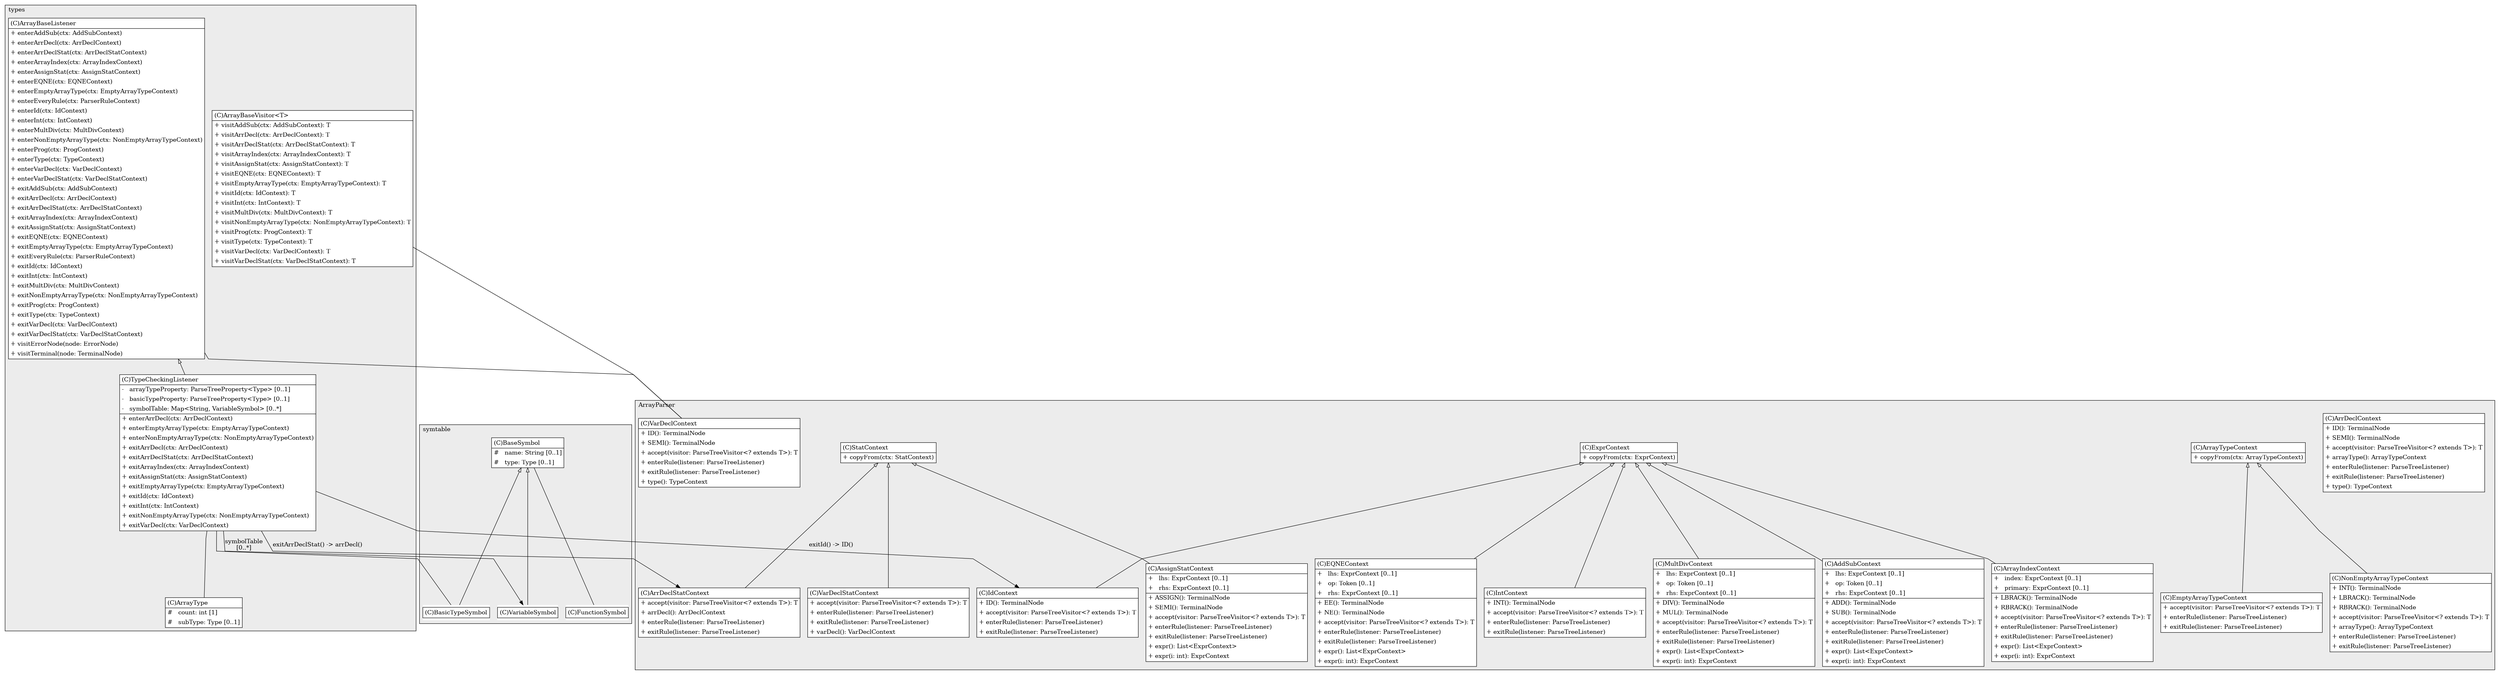 @startuml

/' diagram meta data start
config=StructureConfiguration;
{
  "projectClassification": {
    "searchMode": "OpenProject", // OpenProject, AllProjects
    "includedProjects": "",
    "pathEndKeywords": "*.impl",
    "isClientPath": "",
    "isClientName": "",
    "isTestPath": "",
    "isTestName": "",
    "isMappingPath": "",
    "isMappingName": "",
    "isDataAccessPath": "",
    "isDataAccessName": "",
    "isDataStructurePath": "",
    "isDataStructureName": "",
    "isInterfaceStructuresPath": "",
    "isInterfaceStructuresName": "",
    "isEntryPointPath": "",
    "isEntryPointName": "",
    "treatFinalFieldsAsMandatory": false
  },
  "graphRestriction": {
    "classPackageExcludeFilter": "",
    "classPackageIncludeFilter": "",
    "classNameExcludeFilter": "",
    "classNameIncludeFilter": "",
    "methodNameExcludeFilter": "",
    "methodNameIncludeFilter": "",
    "removeByInheritance": "", // inheritance/annotation based filtering is done in a second step
    "removeByAnnotation": "",
    "removeByClassPackage": "", // cleanup the graph after inheritance/annotation based filtering is done
    "removeByClassName": "",
    "cutMappings": false,
    "cutEnum": true,
    "cutTests": true,
    "cutClient": true,
    "cutDataAccess": false,
    "cutInterfaceStructures": false,
    "cutDataStructures": false,
    "cutGetterAndSetter": true,
    "cutConstructors": true
  },
  "graphTraversal": {
    "forwardDepth": 6,
    "backwardDepth": 6,
    "classPackageExcludeFilter": "",
    "classPackageIncludeFilter": "",
    "classNameExcludeFilter": "",
    "classNameIncludeFilter": "",
    "methodNameExcludeFilter": "",
    "methodNameIncludeFilter": "",
    "hideMappings": false,
    "hideDataStructures": false,
    "hidePrivateMethods": true,
    "hideInterfaceCalls": true, // indirection: implementation -> interface (is hidden) -> implementation
    "onlyShowApplicationEntryPoints": false, // root node is included
    "useMethodCallsForStructureDiagram": "ForwardOnly" // ForwardOnly, BothDirections, No
  },
  "details": {
    "aggregation": "GroupByClass", // ByClass, GroupByClass, None
    "showClassGenericTypes": true,
    "showMethods": true,
    "showMethodParameterNames": true,
    "showMethodParameterTypes": true,
    "showMethodReturnType": true,
    "showPackageLevels": 2,
    "showDetailedClassStructure": true
  },
  "rootClass": "types.TypeCheckingListener",
  "extensionCallbackMethod": "" // qualified.class.name#methodName - signature: public static String method(String)
}
diagram meta data end '/



digraph g {
    rankdir="TB"
    splines=polyline
    

'nodes 
subgraph cluster_110844025 { 
   	label=types
	labeljust=l
	fillcolor="#ececec"
	style=filled
   
   ArrayBaseListener110844025[
	label=<<TABLE BORDER="1" CELLBORDER="0" CELLPADDING="4" CELLSPACING="0">
<TR><TD ALIGN="LEFT" >(C)ArrayBaseListener</TD></TR>
<HR/>
<TR><TD ALIGN="LEFT" >+ enterAddSub(ctx: AddSubContext)</TD></TR>
<TR><TD ALIGN="LEFT" >+ enterArrDecl(ctx: ArrDeclContext)</TD></TR>
<TR><TD ALIGN="LEFT" >+ enterArrDeclStat(ctx: ArrDeclStatContext)</TD></TR>
<TR><TD ALIGN="LEFT" >+ enterArrayIndex(ctx: ArrayIndexContext)</TD></TR>
<TR><TD ALIGN="LEFT" >+ enterAssignStat(ctx: AssignStatContext)</TD></TR>
<TR><TD ALIGN="LEFT" >+ enterEQNE(ctx: EQNEContext)</TD></TR>
<TR><TD ALIGN="LEFT" >+ enterEmptyArrayType(ctx: EmptyArrayTypeContext)</TD></TR>
<TR><TD ALIGN="LEFT" >+ enterEveryRule(ctx: ParserRuleContext)</TD></TR>
<TR><TD ALIGN="LEFT" >+ enterId(ctx: IdContext)</TD></TR>
<TR><TD ALIGN="LEFT" >+ enterInt(ctx: IntContext)</TD></TR>
<TR><TD ALIGN="LEFT" >+ enterMultDiv(ctx: MultDivContext)</TD></TR>
<TR><TD ALIGN="LEFT" >+ enterNonEmptyArrayType(ctx: NonEmptyArrayTypeContext)</TD></TR>
<TR><TD ALIGN="LEFT" >+ enterProg(ctx: ProgContext)</TD></TR>
<TR><TD ALIGN="LEFT" >+ enterType(ctx: TypeContext)</TD></TR>
<TR><TD ALIGN="LEFT" >+ enterVarDecl(ctx: VarDeclContext)</TD></TR>
<TR><TD ALIGN="LEFT" >+ enterVarDeclStat(ctx: VarDeclStatContext)</TD></TR>
<TR><TD ALIGN="LEFT" >+ exitAddSub(ctx: AddSubContext)</TD></TR>
<TR><TD ALIGN="LEFT" >+ exitArrDecl(ctx: ArrDeclContext)</TD></TR>
<TR><TD ALIGN="LEFT" >+ exitArrDeclStat(ctx: ArrDeclStatContext)</TD></TR>
<TR><TD ALIGN="LEFT" >+ exitArrayIndex(ctx: ArrayIndexContext)</TD></TR>
<TR><TD ALIGN="LEFT" >+ exitAssignStat(ctx: AssignStatContext)</TD></TR>
<TR><TD ALIGN="LEFT" >+ exitEQNE(ctx: EQNEContext)</TD></TR>
<TR><TD ALIGN="LEFT" >+ exitEmptyArrayType(ctx: EmptyArrayTypeContext)</TD></TR>
<TR><TD ALIGN="LEFT" >+ exitEveryRule(ctx: ParserRuleContext)</TD></TR>
<TR><TD ALIGN="LEFT" >+ exitId(ctx: IdContext)</TD></TR>
<TR><TD ALIGN="LEFT" >+ exitInt(ctx: IntContext)</TD></TR>
<TR><TD ALIGN="LEFT" >+ exitMultDiv(ctx: MultDivContext)</TD></TR>
<TR><TD ALIGN="LEFT" >+ exitNonEmptyArrayType(ctx: NonEmptyArrayTypeContext)</TD></TR>
<TR><TD ALIGN="LEFT" >+ exitProg(ctx: ProgContext)</TD></TR>
<TR><TD ALIGN="LEFT" >+ exitType(ctx: TypeContext)</TD></TR>
<TR><TD ALIGN="LEFT" >+ exitVarDecl(ctx: VarDeclContext)</TD></TR>
<TR><TD ALIGN="LEFT" >+ exitVarDeclStat(ctx: VarDeclStatContext)</TD></TR>
<TR><TD ALIGN="LEFT" >+ visitErrorNode(node: ErrorNode)</TD></TR>
<TR><TD ALIGN="LEFT" >+ visitTerminal(node: TerminalNode)</TD></TR>
</TABLE>>
	style=filled
	margin=0
	shape=plaintext
	fillcolor="#FFFFFF"
];

ArrayBaseVisitor110844025[
	label=<<TABLE BORDER="1" CELLBORDER="0" CELLPADDING="4" CELLSPACING="0">
<TR><TD ALIGN="LEFT" >(C)ArrayBaseVisitor&lt;T&gt;</TD></TR>
<HR/>
<TR><TD ALIGN="LEFT" >+ visitAddSub(ctx: AddSubContext): T</TD></TR>
<TR><TD ALIGN="LEFT" >+ visitArrDecl(ctx: ArrDeclContext): T</TD></TR>
<TR><TD ALIGN="LEFT" >+ visitArrDeclStat(ctx: ArrDeclStatContext): T</TD></TR>
<TR><TD ALIGN="LEFT" >+ visitArrayIndex(ctx: ArrayIndexContext): T</TD></TR>
<TR><TD ALIGN="LEFT" >+ visitAssignStat(ctx: AssignStatContext): T</TD></TR>
<TR><TD ALIGN="LEFT" >+ visitEQNE(ctx: EQNEContext): T</TD></TR>
<TR><TD ALIGN="LEFT" >+ visitEmptyArrayType(ctx: EmptyArrayTypeContext): T</TD></TR>
<TR><TD ALIGN="LEFT" >+ visitId(ctx: IdContext): T</TD></TR>
<TR><TD ALIGN="LEFT" >+ visitInt(ctx: IntContext): T</TD></TR>
<TR><TD ALIGN="LEFT" >+ visitMultDiv(ctx: MultDivContext): T</TD></TR>
<TR><TD ALIGN="LEFT" >+ visitNonEmptyArrayType(ctx: NonEmptyArrayTypeContext): T</TD></TR>
<TR><TD ALIGN="LEFT" >+ visitProg(ctx: ProgContext): T</TD></TR>
<TR><TD ALIGN="LEFT" >+ visitType(ctx: TypeContext): T</TD></TR>
<TR><TD ALIGN="LEFT" >+ visitVarDecl(ctx: VarDeclContext): T</TD></TR>
<TR><TD ALIGN="LEFT" >+ visitVarDeclStat(ctx: VarDeclStatContext): T</TD></TR>
</TABLE>>
	style=filled
	margin=0
	shape=plaintext
	fillcolor="#FFFFFF"
];

ArrayType110844025[
	label=<<TABLE BORDER="1" CELLBORDER="0" CELLPADDING="4" CELLSPACING="0">
<TR><TD ALIGN="LEFT" >(C)ArrayType</TD></TR>
<HR/>
<TR><TD ALIGN="LEFT" >#   count: int [1]</TD></TR>
<TR><TD ALIGN="LEFT" >#   subType: Type [0..1]</TD></TR>
</TABLE>>
	style=filled
	margin=0
	shape=plaintext
	fillcolor="#FFFFFF"
];

TypeCheckingListener110844025[
	label=<<TABLE BORDER="1" CELLBORDER="0" CELLPADDING="4" CELLSPACING="0">
<TR><TD ALIGN="LEFT" >(C)TypeCheckingListener</TD></TR>
<HR/>
<TR><TD ALIGN="LEFT" >-   arrayTypeProperty: ParseTreeProperty&lt;Type&gt; [0..1]</TD></TR>
<TR><TD ALIGN="LEFT" >-   basicTypeProperty: ParseTreeProperty&lt;Type&gt; [0..1]</TD></TR>
<TR><TD ALIGN="LEFT" >-   symbolTable: Map&lt;String, VariableSymbol&gt; [0..*]</TD></TR>
<HR/>
<TR><TD ALIGN="LEFT" >+ enterArrDecl(ctx: ArrDeclContext)</TD></TR>
<TR><TD ALIGN="LEFT" >+ enterEmptyArrayType(ctx: EmptyArrayTypeContext)</TD></TR>
<TR><TD ALIGN="LEFT" >+ enterNonEmptyArrayType(ctx: NonEmptyArrayTypeContext)</TD></TR>
<TR><TD ALIGN="LEFT" >+ exitArrDecl(ctx: ArrDeclContext)</TD></TR>
<TR><TD ALIGN="LEFT" >+ exitArrDeclStat(ctx: ArrDeclStatContext)</TD></TR>
<TR><TD ALIGN="LEFT" >+ exitArrayIndex(ctx: ArrayIndexContext)</TD></TR>
<TR><TD ALIGN="LEFT" >+ exitAssignStat(ctx: AssignStatContext)</TD></TR>
<TR><TD ALIGN="LEFT" >+ exitEmptyArrayType(ctx: EmptyArrayTypeContext)</TD></TR>
<TR><TD ALIGN="LEFT" >+ exitId(ctx: IdContext)</TD></TR>
<TR><TD ALIGN="LEFT" >+ exitInt(ctx: IntContext)</TD></TR>
<TR><TD ALIGN="LEFT" >+ exitNonEmptyArrayType(ctx: NonEmptyArrayTypeContext)</TD></TR>
<TR><TD ALIGN="LEFT" >+ exitVarDecl(ctx: VarDeclContext)</TD></TR>
</TABLE>>
	style=filled
	margin=0
	shape=plaintext
	fillcolor="#FFFFFF"
];
} 

subgraph cluster_1804181863 { 
   	label=symtable
	labeljust=l
	fillcolor="#ececec"
	style=filled
   
   BaseSymbol1804181863[
	label=<<TABLE BORDER="1" CELLBORDER="0" CELLPADDING="4" CELLSPACING="0">
<TR><TD ALIGN="LEFT" >(C)BaseSymbol</TD></TR>
<HR/>
<TR><TD ALIGN="LEFT" >#   name: String [0..1]</TD></TR>
<TR><TD ALIGN="LEFT" >#   type: Type [0..1]</TD></TR>
</TABLE>>
	style=filled
	margin=0
	shape=plaintext
	fillcolor="#FFFFFF"
];

BasicTypeSymbol1804181863[
	label=<<TABLE BORDER="1" CELLBORDER="0" CELLPADDING="4" CELLSPACING="0">
<TR><TD ALIGN="LEFT" >(C)BasicTypeSymbol</TD></TR>
</TABLE>>
	style=filled
	margin=0
	shape=plaintext
	fillcolor="#FFFFFF"
];

FunctionSymbol1804181863[
	label=<<TABLE BORDER="1" CELLBORDER="0" CELLPADDING="4" CELLSPACING="0">
<TR><TD ALIGN="LEFT" >(C)FunctionSymbol</TD></TR>
</TABLE>>
	style=filled
	margin=0
	shape=plaintext
	fillcolor="#FFFFFF"
];

VariableSymbol1804181863[
	label=<<TABLE BORDER="1" CELLBORDER="0" CELLPADDING="4" CELLSPACING="0">
<TR><TD ALIGN="LEFT" >(C)VariableSymbol</TD></TR>
</TABLE>>
	style=filled
	margin=0
	shape=plaintext
	fillcolor="#FFFFFF"
];
} 

subgraph cluster_2005705800 { 
   	label=ArrayParser
	labeljust=l
	fillcolor="#ececec"
	style=filled
   
   AddSubContext1499169341[
	label=<<TABLE BORDER="1" CELLBORDER="0" CELLPADDING="4" CELLSPACING="0">
<TR><TD ALIGN="LEFT" >(C)AddSubContext</TD></TR>
<HR/>
<TR><TD ALIGN="LEFT" >+   lhs: ExprContext [0..1]</TD></TR>
<TR><TD ALIGN="LEFT" >+   op: Token [0..1]</TD></TR>
<TR><TD ALIGN="LEFT" >+   rhs: ExprContext [0..1]</TD></TR>
<HR/>
<TR><TD ALIGN="LEFT" >+ ADD(): TerminalNode</TD></TR>
<TR><TD ALIGN="LEFT" >+ SUB(): TerminalNode</TD></TR>
<TR><TD ALIGN="LEFT" >+ accept(visitor: ParseTreeVisitor&lt;? extends T&gt;): T</TD></TR>
<TR><TD ALIGN="LEFT" >+ enterRule(listener: ParseTreeListener)</TD></TR>
<TR><TD ALIGN="LEFT" >+ exitRule(listener: ParseTreeListener)</TD></TR>
<TR><TD ALIGN="LEFT" >+ expr(): List&lt;ExprContext&gt;</TD></TR>
<TR><TD ALIGN="LEFT" >+ expr(i: int): ExprContext</TD></TR>
</TABLE>>
	style=filled
	margin=0
	shape=plaintext
	fillcolor="#FFFFFF"
];

ArrDeclContext1499169341[
	label=<<TABLE BORDER="1" CELLBORDER="0" CELLPADDING="4" CELLSPACING="0">
<TR><TD ALIGN="LEFT" >(C)ArrDeclContext</TD></TR>
<HR/>
<TR><TD ALIGN="LEFT" >+ ID(): TerminalNode</TD></TR>
<TR><TD ALIGN="LEFT" >+ SEMI(): TerminalNode</TD></TR>
<TR><TD ALIGN="LEFT" >+ accept(visitor: ParseTreeVisitor&lt;? extends T&gt;): T</TD></TR>
<TR><TD ALIGN="LEFT" >+ arrayType(): ArrayTypeContext</TD></TR>
<TR><TD ALIGN="LEFT" >+ enterRule(listener: ParseTreeListener)</TD></TR>
<TR><TD ALIGN="LEFT" >+ exitRule(listener: ParseTreeListener)</TD></TR>
<TR><TD ALIGN="LEFT" >+ type(): TypeContext</TD></TR>
</TABLE>>
	style=filled
	margin=0
	shape=plaintext
	fillcolor="#FFFFFF"
];

ArrDeclStatContext1499169341[
	label=<<TABLE BORDER="1" CELLBORDER="0" CELLPADDING="4" CELLSPACING="0">
<TR><TD ALIGN="LEFT" >(C)ArrDeclStatContext</TD></TR>
<HR/>
<TR><TD ALIGN="LEFT" >+ accept(visitor: ParseTreeVisitor&lt;? extends T&gt;): T</TD></TR>
<TR><TD ALIGN="LEFT" >+ arrDecl(): ArrDeclContext</TD></TR>
<TR><TD ALIGN="LEFT" >+ enterRule(listener: ParseTreeListener)</TD></TR>
<TR><TD ALIGN="LEFT" >+ exitRule(listener: ParseTreeListener)</TD></TR>
</TABLE>>
	style=filled
	margin=0
	shape=plaintext
	fillcolor="#FFFFFF"
];

ArrayIndexContext1499169341[
	label=<<TABLE BORDER="1" CELLBORDER="0" CELLPADDING="4" CELLSPACING="0">
<TR><TD ALIGN="LEFT" >(C)ArrayIndexContext</TD></TR>
<HR/>
<TR><TD ALIGN="LEFT" >+   index: ExprContext [0..1]</TD></TR>
<TR><TD ALIGN="LEFT" >+   primary: ExprContext [0..1]</TD></TR>
<HR/>
<TR><TD ALIGN="LEFT" >+ LBRACK(): TerminalNode</TD></TR>
<TR><TD ALIGN="LEFT" >+ RBRACK(): TerminalNode</TD></TR>
<TR><TD ALIGN="LEFT" >+ accept(visitor: ParseTreeVisitor&lt;? extends T&gt;): T</TD></TR>
<TR><TD ALIGN="LEFT" >+ enterRule(listener: ParseTreeListener)</TD></TR>
<TR><TD ALIGN="LEFT" >+ exitRule(listener: ParseTreeListener)</TD></TR>
<TR><TD ALIGN="LEFT" >+ expr(): List&lt;ExprContext&gt;</TD></TR>
<TR><TD ALIGN="LEFT" >+ expr(i: int): ExprContext</TD></TR>
</TABLE>>
	style=filled
	margin=0
	shape=plaintext
	fillcolor="#FFFFFF"
];

ArrayTypeContext1499169341[
	label=<<TABLE BORDER="1" CELLBORDER="0" CELLPADDING="4" CELLSPACING="0">
<TR><TD ALIGN="LEFT" >(C)ArrayTypeContext</TD></TR>
<HR/>
<TR><TD ALIGN="LEFT" >+ copyFrom(ctx: ArrayTypeContext)</TD></TR>
</TABLE>>
	style=filled
	margin=0
	shape=plaintext
	fillcolor="#FFFFFF"
];

AssignStatContext1499169341[
	label=<<TABLE BORDER="1" CELLBORDER="0" CELLPADDING="4" CELLSPACING="0">
<TR><TD ALIGN="LEFT" >(C)AssignStatContext</TD></TR>
<HR/>
<TR><TD ALIGN="LEFT" >+   lhs: ExprContext [0..1]</TD></TR>
<TR><TD ALIGN="LEFT" >+   rhs: ExprContext [0..1]</TD></TR>
<HR/>
<TR><TD ALIGN="LEFT" >+ ASSIGN(): TerminalNode</TD></TR>
<TR><TD ALIGN="LEFT" >+ SEMI(): TerminalNode</TD></TR>
<TR><TD ALIGN="LEFT" >+ accept(visitor: ParseTreeVisitor&lt;? extends T&gt;): T</TD></TR>
<TR><TD ALIGN="LEFT" >+ enterRule(listener: ParseTreeListener)</TD></TR>
<TR><TD ALIGN="LEFT" >+ exitRule(listener: ParseTreeListener)</TD></TR>
<TR><TD ALIGN="LEFT" >+ expr(): List&lt;ExprContext&gt;</TD></TR>
<TR><TD ALIGN="LEFT" >+ expr(i: int): ExprContext</TD></TR>
</TABLE>>
	style=filled
	margin=0
	shape=plaintext
	fillcolor="#FFFFFF"
];

EQNEContext1499169341[
	label=<<TABLE BORDER="1" CELLBORDER="0" CELLPADDING="4" CELLSPACING="0">
<TR><TD ALIGN="LEFT" >(C)EQNEContext</TD></TR>
<HR/>
<TR><TD ALIGN="LEFT" >+   lhs: ExprContext [0..1]</TD></TR>
<TR><TD ALIGN="LEFT" >+   op: Token [0..1]</TD></TR>
<TR><TD ALIGN="LEFT" >+   rhs: ExprContext [0..1]</TD></TR>
<HR/>
<TR><TD ALIGN="LEFT" >+ EE(): TerminalNode</TD></TR>
<TR><TD ALIGN="LEFT" >+ NE(): TerminalNode</TD></TR>
<TR><TD ALIGN="LEFT" >+ accept(visitor: ParseTreeVisitor&lt;? extends T&gt;): T</TD></TR>
<TR><TD ALIGN="LEFT" >+ enterRule(listener: ParseTreeListener)</TD></TR>
<TR><TD ALIGN="LEFT" >+ exitRule(listener: ParseTreeListener)</TD></TR>
<TR><TD ALIGN="LEFT" >+ expr(): List&lt;ExprContext&gt;</TD></TR>
<TR><TD ALIGN="LEFT" >+ expr(i: int): ExprContext</TD></TR>
</TABLE>>
	style=filled
	margin=0
	shape=plaintext
	fillcolor="#FFFFFF"
];

EmptyArrayTypeContext1499169341[
	label=<<TABLE BORDER="1" CELLBORDER="0" CELLPADDING="4" CELLSPACING="0">
<TR><TD ALIGN="LEFT" >(C)EmptyArrayTypeContext</TD></TR>
<HR/>
<TR><TD ALIGN="LEFT" >+ accept(visitor: ParseTreeVisitor&lt;? extends T&gt;): T</TD></TR>
<TR><TD ALIGN="LEFT" >+ enterRule(listener: ParseTreeListener)</TD></TR>
<TR><TD ALIGN="LEFT" >+ exitRule(listener: ParseTreeListener)</TD></TR>
</TABLE>>
	style=filled
	margin=0
	shape=plaintext
	fillcolor="#FFFFFF"
];

ExprContext1499169341[
	label=<<TABLE BORDER="1" CELLBORDER="0" CELLPADDING="4" CELLSPACING="0">
<TR><TD ALIGN="LEFT" >(C)ExprContext</TD></TR>
<HR/>
<TR><TD ALIGN="LEFT" >+ copyFrom(ctx: ExprContext)</TD></TR>
</TABLE>>
	style=filled
	margin=0
	shape=plaintext
	fillcolor="#FFFFFF"
];

IdContext1499169341[
	label=<<TABLE BORDER="1" CELLBORDER="0" CELLPADDING="4" CELLSPACING="0">
<TR><TD ALIGN="LEFT" >(C)IdContext</TD></TR>
<HR/>
<TR><TD ALIGN="LEFT" >+ ID(): TerminalNode</TD></TR>
<TR><TD ALIGN="LEFT" >+ accept(visitor: ParseTreeVisitor&lt;? extends T&gt;): T</TD></TR>
<TR><TD ALIGN="LEFT" >+ enterRule(listener: ParseTreeListener)</TD></TR>
<TR><TD ALIGN="LEFT" >+ exitRule(listener: ParseTreeListener)</TD></TR>
</TABLE>>
	style=filled
	margin=0
	shape=plaintext
	fillcolor="#FFFFFF"
];

IntContext1499169341[
	label=<<TABLE BORDER="1" CELLBORDER="0" CELLPADDING="4" CELLSPACING="0">
<TR><TD ALIGN="LEFT" >(C)IntContext</TD></TR>
<HR/>
<TR><TD ALIGN="LEFT" >+ INT(): TerminalNode</TD></TR>
<TR><TD ALIGN="LEFT" >+ accept(visitor: ParseTreeVisitor&lt;? extends T&gt;): T</TD></TR>
<TR><TD ALIGN="LEFT" >+ enterRule(listener: ParseTreeListener)</TD></TR>
<TR><TD ALIGN="LEFT" >+ exitRule(listener: ParseTreeListener)</TD></TR>
</TABLE>>
	style=filled
	margin=0
	shape=plaintext
	fillcolor="#FFFFFF"
];

MultDivContext1499169341[
	label=<<TABLE BORDER="1" CELLBORDER="0" CELLPADDING="4" CELLSPACING="0">
<TR><TD ALIGN="LEFT" >(C)MultDivContext</TD></TR>
<HR/>
<TR><TD ALIGN="LEFT" >+   lhs: ExprContext [0..1]</TD></TR>
<TR><TD ALIGN="LEFT" >+   op: Token [0..1]</TD></TR>
<TR><TD ALIGN="LEFT" >+   rhs: ExprContext [0..1]</TD></TR>
<HR/>
<TR><TD ALIGN="LEFT" >+ DIV(): TerminalNode</TD></TR>
<TR><TD ALIGN="LEFT" >+ MUL(): TerminalNode</TD></TR>
<TR><TD ALIGN="LEFT" >+ accept(visitor: ParseTreeVisitor&lt;? extends T&gt;): T</TD></TR>
<TR><TD ALIGN="LEFT" >+ enterRule(listener: ParseTreeListener)</TD></TR>
<TR><TD ALIGN="LEFT" >+ exitRule(listener: ParseTreeListener)</TD></TR>
<TR><TD ALIGN="LEFT" >+ expr(): List&lt;ExprContext&gt;</TD></TR>
<TR><TD ALIGN="LEFT" >+ expr(i: int): ExprContext</TD></TR>
</TABLE>>
	style=filled
	margin=0
	shape=plaintext
	fillcolor="#FFFFFF"
];

NonEmptyArrayTypeContext1499169341[
	label=<<TABLE BORDER="1" CELLBORDER="0" CELLPADDING="4" CELLSPACING="0">
<TR><TD ALIGN="LEFT" >(C)NonEmptyArrayTypeContext</TD></TR>
<HR/>
<TR><TD ALIGN="LEFT" >+ INT(): TerminalNode</TD></TR>
<TR><TD ALIGN="LEFT" >+ LBRACK(): TerminalNode</TD></TR>
<TR><TD ALIGN="LEFT" >+ RBRACK(): TerminalNode</TD></TR>
<TR><TD ALIGN="LEFT" >+ accept(visitor: ParseTreeVisitor&lt;? extends T&gt;): T</TD></TR>
<TR><TD ALIGN="LEFT" >+ arrayType(): ArrayTypeContext</TD></TR>
<TR><TD ALIGN="LEFT" >+ enterRule(listener: ParseTreeListener)</TD></TR>
<TR><TD ALIGN="LEFT" >+ exitRule(listener: ParseTreeListener)</TD></TR>
</TABLE>>
	style=filled
	margin=0
	shape=plaintext
	fillcolor="#FFFFFF"
];

StatContext1499169341[
	label=<<TABLE BORDER="1" CELLBORDER="0" CELLPADDING="4" CELLSPACING="0">
<TR><TD ALIGN="LEFT" >(C)StatContext</TD></TR>
<HR/>
<TR><TD ALIGN="LEFT" >+ copyFrom(ctx: StatContext)</TD></TR>
</TABLE>>
	style=filled
	margin=0
	shape=plaintext
	fillcolor="#FFFFFF"
];

VarDeclContext1499169341[
	label=<<TABLE BORDER="1" CELLBORDER="0" CELLPADDING="4" CELLSPACING="0">
<TR><TD ALIGN="LEFT" >(C)VarDeclContext</TD></TR>
<HR/>
<TR><TD ALIGN="LEFT" >+ ID(): TerminalNode</TD></TR>
<TR><TD ALIGN="LEFT" >+ SEMI(): TerminalNode</TD></TR>
<TR><TD ALIGN="LEFT" >+ accept(visitor: ParseTreeVisitor&lt;? extends T&gt;): T</TD></TR>
<TR><TD ALIGN="LEFT" >+ enterRule(listener: ParseTreeListener)</TD></TR>
<TR><TD ALIGN="LEFT" >+ exitRule(listener: ParseTreeListener)</TD></TR>
<TR><TD ALIGN="LEFT" >+ type(): TypeContext</TD></TR>
</TABLE>>
	style=filled
	margin=0
	shape=plaintext
	fillcolor="#FFFFFF"
];

VarDeclStatContext1499169341[
	label=<<TABLE BORDER="1" CELLBORDER="0" CELLPADDING="4" CELLSPACING="0">
<TR><TD ALIGN="LEFT" >(C)VarDeclStatContext</TD></TR>
<HR/>
<TR><TD ALIGN="LEFT" >+ accept(visitor: ParseTreeVisitor&lt;? extends T&gt;): T</TD></TR>
<TR><TD ALIGN="LEFT" >+ enterRule(listener: ParseTreeListener)</TD></TR>
<TR><TD ALIGN="LEFT" >+ exitRule(listener: ParseTreeListener)</TD></TR>
<TR><TD ALIGN="LEFT" >+ varDecl(): VarDeclContext</TD></TR>
</TABLE>>
	style=filled
	margin=0
	shape=plaintext
	fillcolor="#FFFFFF"
];
} 

'edges    
ArrayBaseListener110844025 -> TypeCheckingListener110844025[arrowhead=none, arrowtail=empty, dir=both];
ArrayTypeContext1499169341 -> EmptyArrayTypeContext1499169341[arrowhead=none, arrowtail=empty, dir=both];
ArrayTypeContext1499169341 -> NonEmptyArrayTypeContext1499169341[arrowhead=none, arrowtail=empty, dir=both];
BaseSymbol1804181863 -> BasicTypeSymbol1804181863[arrowhead=none, arrowtail=empty, dir=both];
BaseSymbol1804181863 -> FunctionSymbol1804181863[arrowhead=none];
BaseSymbol1804181863 -> VariableSymbol1804181863[arrowhead=none, arrowtail=empty, dir=both];
ExprContext1499169341 -> AddSubContext1499169341[arrowhead=none, arrowtail=empty, dir=both];
ExprContext1499169341 -> ArrayIndexContext1499169341[arrowhead=none, arrowtail=empty, dir=both];
ExprContext1499169341 -> EQNEContext1499169341[arrowhead=none, arrowtail=empty, dir=both];
ExprContext1499169341 -> IdContext1499169341[arrowhead=none, arrowtail=empty, dir=both];
ExprContext1499169341 -> IntContext1499169341[arrowhead=none, arrowtail=empty, dir=both];
ExprContext1499169341 -> MultDivContext1499169341[arrowhead=none, arrowtail=empty, dir=both];
StatContext1499169341 -> ArrDeclStatContext1499169341[arrowhead=none, arrowtail=empty, dir=both];
StatContext1499169341 -> AssignStatContext1499169341[arrowhead=none, arrowtail=empty, dir=both];
StatContext1499169341 -> VarDeclStatContext1499169341[arrowhead=none, arrowtail=empty, dir=both];
TypeCheckingListener110844025 -> ArrDeclStatContext1499169341[label="exitArrDeclStat() -> arrDecl()"];
TypeCheckingListener110844025 -> ArrayType110844025[arrowhead=none];
TypeCheckingListener110844025 -> BasicTypeSymbol1804181863[arrowhead=none];
TypeCheckingListener110844025 -> IdContext1499169341[label="exitId() -> ID()"];
TypeCheckingListener110844025 -> VariableSymbol1804181863[label="symbolTable
[0..*]"];
VarDeclContext1499169341 -> ArrayBaseListener110844025[arrowhead=none];
VarDeclContext1499169341 -> ArrayBaseVisitor110844025[arrowhead=none];
    
}
@enduml